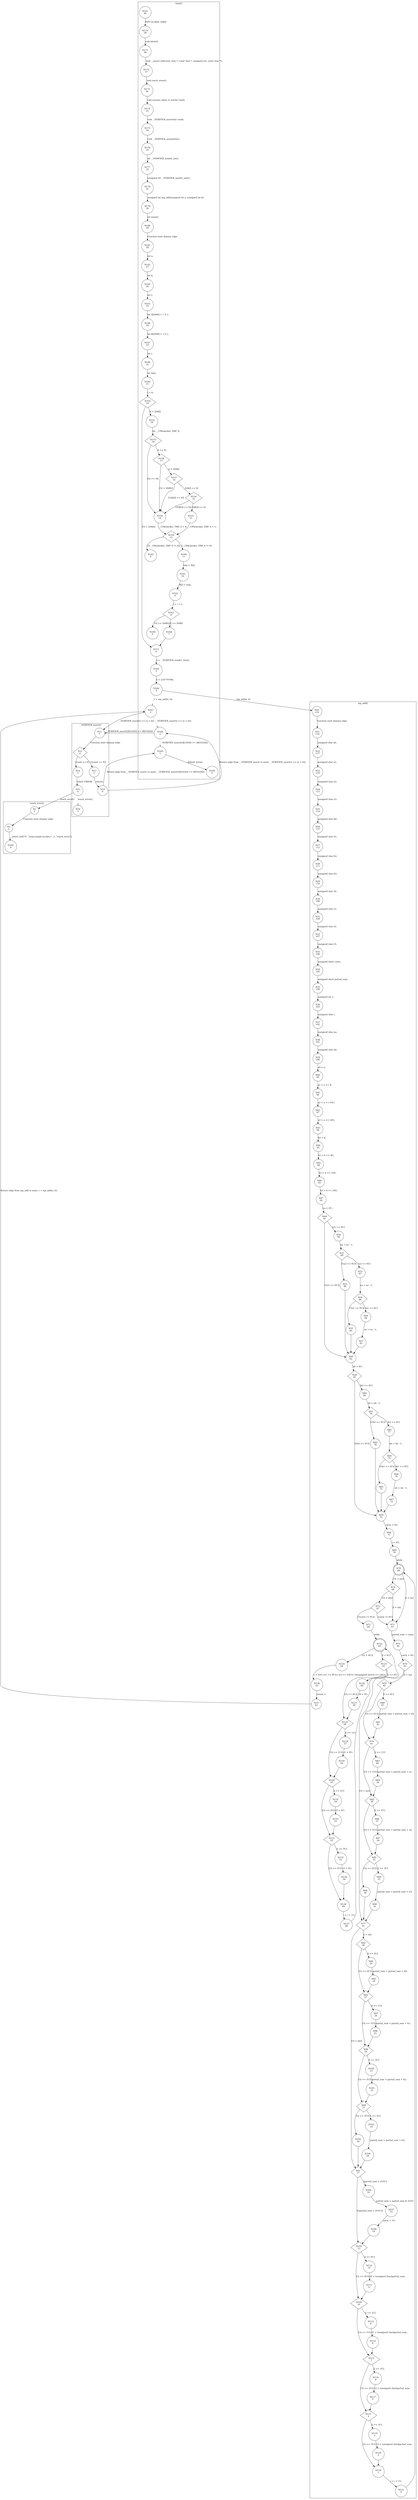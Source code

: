 digraph CFA {
141 [shape="circle" label="N141\n40"]
170 [shape="circle" label="N170\n39"]
171 [shape="circle" label="N171\n38"]
172 [shape="circle" label="N172\n37"]
173 [shape="circle" label="N173\n36"]
174 [shape="circle" label="N174\n35"]
175 [shape="circle" label="N175\n34"]
176 [shape="circle" label="N176\n33"]
177 [shape="circle" label="N177\n32"]
178 [shape="circle" label="N178\n31"]
179 [shape="circle" label="N179\n30"]
180 [shape="circle" label="N180\n29"]
142 [shape="circle" label="N142\n28"]
143 [shape="circle" label="N143\n27"]
144 [shape="circle" label="N144\n26"]
145 [shape="circle" label="N145\n25"]
146 [shape="circle" label="N146\n24"]
147 [shape="circle" label="N147\n23"]
148 [shape="circle" label="N148\n22"]
149 [shape="circle" label="N149\n21"]
150 [shape="diamond" label="N150\n20"]
151 [shape="circle" label="N151\n6"]
165 [shape="circle" label="N165\n5"]
166 [shape="circle" label="N166\n4"]
20 [shape="circle" label="N20\n119"]
21 [shape="circle" label="N21\n118"]
22 [shape="circle" label="N22\n117"]
23 [shape="circle" label="N23\n116"]
24 [shape="circle" label="N24\n115"]
25 [shape="circle" label="N25\n114"]
26 [shape="circle" label="N26\n113"]
27 [shape="circle" label="N27\n112"]
28 [shape="circle" label="N28\n111"]
29 [shape="circle" label="N29\n110"]
30 [shape="circle" label="N30\n109"]
31 [shape="circle" label="N31\n108"]
32 [shape="circle" label="N32\n107"]
33 [shape="circle" label="N33\n106"]
34 [shape="circle" label="N34\n105"]
35 [shape="circle" label="N35\n104"]
36 [shape="circle" label="N36\n103"]
37 [shape="circle" label="N37\n102"]
38 [shape="circle" label="N38\n101"]
39 [shape="circle" label="N39\n100"]
40 [shape="circle" label="N40\n99"]
41 [shape="circle" label="N41\n98"]
42 [shape="circle" label="N42\n97"]
43 [shape="circle" label="N43\n96"]
44 [shape="circle" label="N44\n95"]
45 [shape="circle" label="N45\n94"]
46 [shape="circle" label="N46\n93"]
47 [shape="circle" label="N47\n92"]
48 [shape="diamond" label="N48\n91"]
49 [shape="circle" label="N49\n82"]
58 [shape="diamond" label="N58\n81"]
59 [shape="circle" label="N59\n72"]
68 [shape="circle" label="N68\n71"]
69 [shape="circle" label="N69\n70"]
70 [shape="doublecircle" label="N70\n69"]
74 [shape="diamond" label="N74\n68"]
73 [shape="diamond" label="N73\n67"]
72 [shape="circle" label="N72\n66"]
122 [shape="doublecircle" label="N122\n65"]
124 [shape="circle" label="N124\n64"]
138 [shape="circle" label="N138\n63"]
19 [shape="circle" label="N19\n62"]
167 [shape="circle" label="N167\n3"]
11 [shape="circle" label="N11\n7"]
12 [shape="diamond" label="N12\n6"]
13 [shape="circle" label="N13\n1"]
10 [shape="circle" label="N10\n0"]
169 [shape="circle" label="N169\n1"]
140 [shape="circle" label="N140\n0"]
168 [shape="circle" label="N168\n2"]
14 [shape="circle" label="N14\n5"]
15 [shape="circle" label="N15\n4"]
1 [shape="circle" label="N1\n3"]
2 [shape="circle" label="N2\n2"]
185 [shape="circle" label="N185\n0"]
16 [shape="circle" label="N16\n3"]
123 [shape="diamond" label="N123\n61"]
125 [shape="diamond" label="N125\n58"]
128 [shape="diamond" label="N128\n55"]
131 [shape="diamond" label="N131\n52"]
134 [shape="circle" label="N134\n49"]
137 [shape="circle" label="N137\n48"]
135 [shape="circle" label="N135\n51"]
136 [shape="circle" label="N136\n50"]
132 [shape="circle" label="N132\n54"]
133 [shape="circle" label="N133\n53"]
129 [shape="circle" label="N129\n57"]
130 [shape="circle" label="N130\n56"]
126 [shape="circle" label="N126\n60"]
127 [shape="circle" label="N127\n59"]
71 [shape="circle" label="N71\n47"]
75 [shape="circle" label="N75\n46"]
76 [shape="diamond" label="N76\n45"]
77 [shape="diamond" label="N77\n31"]
91 [shape="diamond" label="N91\n17"]
105 [shape="diamond" label="N105\n13"]
109 [shape="diamond" label="N109\n10"]
112 [shape="diamond" label="N112\n7"]
115 [shape="diamond" label="N115\n4"]
118 [shape="circle" label="N118\n1"]
121 [shape="circle" label="N121\n0"]
119 [shape="circle" label="N119\n3"]
120 [shape="circle" label="N120\n2"]
116 [shape="circle" label="N116\n6"]
117 [shape="circle" label="N117\n5"]
113 [shape="circle" label="N113\n9"]
114 [shape="circle" label="N114\n8"]
110 [shape="circle" label="N110\n12"]
111 [shape="circle" label="N111\n11"]
106 [shape="circle" label="N106\n16"]
107 [shape="circle" label="N107\n15"]
108 [shape="circle" label="N108\n14"]
92 [shape="diamond" label="N92\n30"]
93 [shape="diamond" label="N93\n27"]
96 [shape="diamond" label="N96\n24"]
99 [shape="diamond" label="N99\n21"]
102 [shape="circle" label="N102\n20"]
103 [shape="circle" label="N103\n19"]
104 [shape="circle" label="N104\n18"]
100 [shape="circle" label="N100\n23"]
101 [shape="circle" label="N101\n22"]
97 [shape="circle" label="N97\n26"]
98 [shape="circle" label="N98\n25"]
94 [shape="circle" label="N94\n29"]
95 [shape="circle" label="N95\n28"]
78 [shape="diamond" label="N78\n44"]
79 [shape="diamond" label="N79\n41"]
82 [shape="diamond" label="N82\n38"]
85 [shape="diamond" label="N85\n35"]
88 [shape="circle" label="N88\n34"]
89 [shape="circle" label="N89\n33"]
90 [shape="circle" label="N90\n32"]
86 [shape="circle" label="N86\n37"]
87 [shape="circle" label="N87\n36"]
83 [shape="circle" label="N83\n40"]
84 [shape="circle" label="N84\n39"]
80 [shape="circle" label="N80\n43"]
81 [shape="circle" label="N81\n42"]
60 [shape="circle" label="N60\n80"]
61 [shape="diamond" label="N61\n79"]
62 [shape="circle" label="N62\n78"]
63 [shape="circle" label="N63\n77"]
64 [shape="diamond" label="N64\n76"]
65 [shape="circle" label="N65\n75"]
66 [shape="circle" label="N66\n74"]
67 [shape="circle" label="N67\n73"]
50 [shape="circle" label="N50\n90"]
51 [shape="diamond" label="N51\n89"]
52 [shape="circle" label="N52\n88"]
53 [shape="circle" label="N53\n87"]
54 [shape="diamond" label="N54\n86"]
55 [shape="circle" label="N55\n85"]
56 [shape="circle" label="N56\n84"]
57 [shape="circle" label="N57\n83"]
152 [shape="circle" label="N152\n19"]
153 [shape="diamond" label="N153\n18"]
156 [shape="circle" label="N156\n14"]
159 [shape="diamond" label="N159\n12"]
183 [shape="circle" label="N183\n0"]
160 [shape="circle" label="N160\n11"]
161 [shape="circle" label="N161\n10"]
162 [shape="circle" label="N162\n9"]
163 [shape="diamond" label="N163\n8"]
184 [shape="circle" label="N184\n0"]
164 [shape="circle" label="N164\n7"]
158 [shape="diamond" label="N158\n17"]
157 [shape="diamond" label="N157\n16"]
154 [shape="diamond" label="N154\n15"]
155 [shape="circle" label="N155\n13"]
node [shape="circle"]
subgraph cluster___VERIFIER_assert {
label="__VERIFIER_assert()"
11 -> 12 [label="Function start dummy edge"]
12 -> 14 [label="[cond == 0]"]
12 -> 13 [label="[!(cond == 0)]"]
13 -> 10 [label="return;"]
14 -> 15 [label="Label: ERROR"]
15 -> 16 [label="reach_error();" style="dotted" arrowhead="empty"]}
subgraph cluster_assume_abort_if_not {
label="assume_abort_if_not()"
}
subgraph cluster_main {
label="main()"
141 -> 170 [label="INIT GLOBAL VARS"]
170 -> 171 [label="void abort();"]
171 -> 172 [label="void __assert_fail(const char *, const char *, unsigned int, const char *);"]
172 -> 173 [label="void reach_error();"]
173 -> 174 [label="void assume_abort_if_not(int cond);"]
174 -> 175 [label="void __VERIFIER_assert(int cond);"]
175 -> 176 [label="void __VERIFIER_assume(int);"]
176 -> 177 [label="int __VERIFIER_nondet_int();"]
177 -> 178 [label="unsigned int __VERIFIER_nondet_uint();"]
178 -> 179 [label="unsigned int mp_add(unsigned int a, unsigned int b);"]
179 -> 180 [label="int main();"]
180 -> 142 [label="Function start dummy edge"]
142 -> 143 [label="int a;"]
143 -> 144 [label="int b;"]
144 -> 145 [label="int r;"]
145 -> 146 [label="int A[2048] = { 0 };"]
146 -> 147 [label="int B[2048] = { 0 };"]
147 -> 148 [label="int i;"]
148 -> 149 [label="int tmp;"]
149 -> 150 [label="i = 0;"]
150 -> 152 [label="[i < 2048]"]
150 -> 151 [label="[!(i < 2048)]"]
151 -> 165 [label="a = __VERIFIER_nondet_uint();"]
165 -> 166 [label="b = 234770789;"]
166 -> 167 [label="r = mp_add(a, b);" style="dotted" arrowhead="empty"]
167 -> 168 [label="__VERIFIER_assert(r == (a + b));" style="dotted" arrowhead="empty"]
169 -> 140 [label="default return"]
168 -> 169 [label="__VERIFIER_assert((A[1024]) == (B[1024]));" style="dotted" arrowhead="empty"]
152 -> 153 [label="int __CPAchecker_TMP_0;"]
153 -> 158 [label="[i >= 0]"]
153 -> 156 [label="[!(i >= 0)]"]
156 -> 159 [label="__CPAchecker_TMP_0 = 0;"]
159 -> 160 [label="[__CPAchecker_TMP_0 != 0]"]
159 -> 183 [label="[!(__CPAchecker_TMP_0 != 0)]"]
160 -> 161 [label="tmp = A[i];"]
161 -> 162 [label="B[i] = tmp;"]
162 -> 163 [label="i = i + 1;"]
163 -> 164 [label="[i >= 2048]"]
163 -> 184 [label="[!(i >= 2048)]"]
164 -> 151 [label=""]
158 -> 157 [label="[i < 2048]"]
158 -> 156 [label="[!(i < 2048)]"]
157 -> 154 [label="[(A[i]) == 0]"]
157 -> 156 [label="[!((A[i]) == 0)]"]
154 -> 155 [label="[(B[i]) == 0]"]
154 -> 156 [label="[!((B[i]) == 0)]"]
155 -> 159 [label="__CPAchecker_TMP_0 = 1;"]}
subgraph cluster_mp_add {
label="mp_add()"
20 -> 21 [label="Function start dummy edge"]
21 -> 22 [label="unsigned char a0;"]
22 -> 23 [label="unsigned char a1;"]
23 -> 24 [label="unsigned char a2;"]
24 -> 25 [label="unsigned char a3;"]
25 -> 26 [label="unsigned char b0;"]
26 -> 27 [label="unsigned char b1;"]
27 -> 28 [label="unsigned char b2;"]
28 -> 29 [label="unsigned char b3;"]
29 -> 30 [label="unsigned char r0;"]
30 -> 31 [label="unsigned char r1;"]
31 -> 32 [label="unsigned char r2;"]
32 -> 33 [label="unsigned char r3;"]
33 -> 34 [label="unsigned short carry;"]
34 -> 35 [label="unsigned short partial_sum;"]
35 -> 36 [label="unsigned int r;"]
36 -> 37 [label="unsigned char i;"]
37 -> 38 [label="unsigned char na;"]
38 -> 39 [label="unsigned char nb;"]
39 -> 40 [label="a0 = a;"]
40 -> 41 [label="a1 = a >> 8;"]
41 -> 42 [label="a2 = a >> 16U;"]
42 -> 43 [label="a3 = a >> 24U;"]
43 -> 44 [label="b0 = b;"]
44 -> 45 [label="b1 = b >> 8U;"]
45 -> 46 [label="b2 = b >> 16U;"]
46 -> 47 [label="b3 = b >> 24U;"]
47 -> 48 [label="na = 4U;"]
48 -> 50 [label="[a3 == 0U]"]
48 -> 49 [label="[!(a3 == 0U)]"]
49 -> 58 [label="nb = 4U;"]
58 -> 60 [label="[b3 == 0U]"]
58 -> 59 [label="[!(b3 == 0U)]"]
59 -> 68 [label="carry = 0U;"]
68 -> 69 [label="i = 0U;"]
69 -> 70 [label="while"]
70 -> 71 [label="[i < na]"]
70 -> 74 [label="[!(i < na)]"]
74 -> 71 [label="[i < nb]"]
74 -> 73 [label="[!(i < nb)]"]
73 -> 71 [label="[carry != 0U]"]
73 -> 72 [label="[!(carry != 0U)]"]
72 -> 122 [label="while"]
122 -> 123 [label="[i < 4U]"]
122 -> 124 [label="[!(i < 4U)]"]
124 -> 138 [label="r = ((r0 | (r1 << 8U)) | (r2 << 16U)) | (((unsigned int)r3) << 24U);"]
138 -> 19 [label="return r;"]
123 -> 126 [label="[i == 0U]"]
123 -> 125 [label="[!(i == 0U)]"]
125 -> 129 [label="[i == 1U]"]
125 -> 128 [label="[!(i == 1U)]"]
128 -> 132 [label="[i == 2U]"]
128 -> 131 [label="[!(i == 2U)]"]
131 -> 135 [label="[i == 3U]"]
131 -> 134 [label="[!(i == 3U)]"]
134 -> 137 [label="i = i + 1U;"]
137 -> 122 [label=""]
135 -> 136 [label="r3 = 0U;"]
136 -> 134 [label=""]
132 -> 133 [label="r2 = 0U;"]
133 -> 131 [label=""]
129 -> 130 [label="r1 = 0U;"]
130 -> 128 [label=""]
126 -> 127 [label="r0 = 0U;"]
127 -> 125 [label=""]
71 -> 75 [label="partial_sum = carry;"]
75 -> 76 [label="carry = 0U;"]
76 -> 78 [label="[i < na]"]
76 -> 77 [label="[!(i < na)]"]
77 -> 92 [label="[i < nb]"]
77 -> 91 [label="[!(i < nb)]"]
91 -> 106 [label="[partial_sum > 255U]"]
91 -> 105 [label="[!(partial_sum > 255U)]"]
105 -> 110 [label="[i == 0U]"]
105 -> 109 [label="[!(i == 0U)]"]
109 -> 113 [label="[i == 1U]"]
109 -> 112 [label="[!(i == 1U)]"]
112 -> 116 [label="[i == 2U]"]
112 -> 115 [label="[!(i == 2U)]"]
115 -> 119 [label="[i == 3U]"]
115 -> 118 [label="[!(i == 3U)]"]
118 -> 121 [label="i = i + 1U;"]
121 -> 70 [label=""]
119 -> 120 [label="r3 = (unsigned char)partial_sum;"]
120 -> 118 [label=""]
116 -> 117 [label="r2 = (unsigned char)partial_sum;"]
117 -> 115 [label=""]
113 -> 114 [label="r1 = (unsigned char)partial_sum;"]
114 -> 112 [label=""]
110 -> 111 [label="r0 = (unsigned char)partial_sum;"]
111 -> 109 [label=""]
106 -> 107 [label="partial_sum = partial_sum & 255U;"]
107 -> 108 [label="carry = 1U;"]
108 -> 105 [label=""]
92 -> 94 [label="[i == 0U]"]
92 -> 93 [label="[!(i == 0U)]"]
93 -> 97 [label="[i == 1U]"]
93 -> 96 [label="[!(i == 1U)]"]
96 -> 100 [label="[i == 2U]"]
96 -> 99 [label="[!(i == 2U)]"]
99 -> 103 [label="[i == 3U]"]
99 -> 102 [label="[!(i == 3U)]"]
102 -> 91 [label=""]
103 -> 104 [label="partial_sum = partial_sum + b3;"]
104 -> 91 [label=""]
100 -> 101 [label="partial_sum = partial_sum + b2;"]
101 -> 99 [label=""]
97 -> 98 [label="partial_sum = partial_sum + b1;"]
98 -> 96 [label=""]
94 -> 95 [label="partial_sum = partial_sum + b0;"]
95 -> 93 [label=""]
78 -> 80 [label="[i == 0U]"]
78 -> 79 [label="[!(i == 0U)]"]
79 -> 83 [label="[i == 1U]"]
79 -> 82 [label="[!(i == 1U)]"]
82 -> 86 [label="[i == 2U]"]
82 -> 85 [label="[!(i == 2U)]"]
85 -> 89 [label="[i == 3U]"]
85 -> 88 [label="[!(i == 3U)]"]
88 -> 77 [label=""]
89 -> 90 [label="partial_sum = partial_sum + a3;"]
90 -> 77 [label=""]
86 -> 87 [label="partial_sum = partial_sum + a2;"]
87 -> 85 [label=""]
83 -> 84 [label="partial_sum = partial_sum + a1;"]
84 -> 82 [label=""]
80 -> 81 [label="partial_sum = partial_sum + a0;"]
81 -> 79 [label=""]
60 -> 61 [label="nb = nb - 1;"]
61 -> 63 [label="[b2 == 0U]"]
61 -> 62 [label="[!(b2 == 0U)]"]
62 -> 59 [label=""]
63 -> 64 [label="nb = nb - 1;"]
64 -> 66 [label="[b1 == 0U]"]
64 -> 65 [label="[!(b1 == 0U)]"]
65 -> 59 [label=""]
66 -> 67 [label="nb = nb - 1;"]
67 -> 59 [label=""]
50 -> 51 [label="na = na - 1;"]
51 -> 53 [label="[a2 == 0U]"]
51 -> 52 [label="[!(a2 == 0U)]"]
52 -> 49 [label=""]
53 -> 54 [label="na = na - 1;"]
54 -> 56 [label="[a1 == 0U]"]
54 -> 55 [label="[!(a1 == 0U)]"]
55 -> 49 [label=""]
56 -> 57 [label="na = na - 1;"]
57 -> 49 [label=""]}
subgraph cluster_reach_error {
label="reach_error()"
1 -> 2 [label="Function start dummy edge"]
2 -> 185 [label="__assert_fail(\"0\", \"loop-simple-no-abs.c\", 3, \"reach_error\");"]}
166 -> 20 [label="mp_add(a, b)"]
19 -> 167 [label="Return edge from mp_add to main: r = mp_add(a, b);"]
167 -> 11 [label="__VERIFIER_assert(r == (a + b))"]
10 -> 168 [label="Return edge from __VERIFIER_assert to main: __VERIFIER_assert(r == (a + b));"]
10 -> 169 [label="Return edge from __VERIFIER_assert to main: __VERIFIER_assert((A[1024]) == (B[1024]));"]
168 -> 11 [label="__VERIFIER_assert((A[1024]) == (B[1024]))"]
15 -> 1 [label="reach_error()"]}